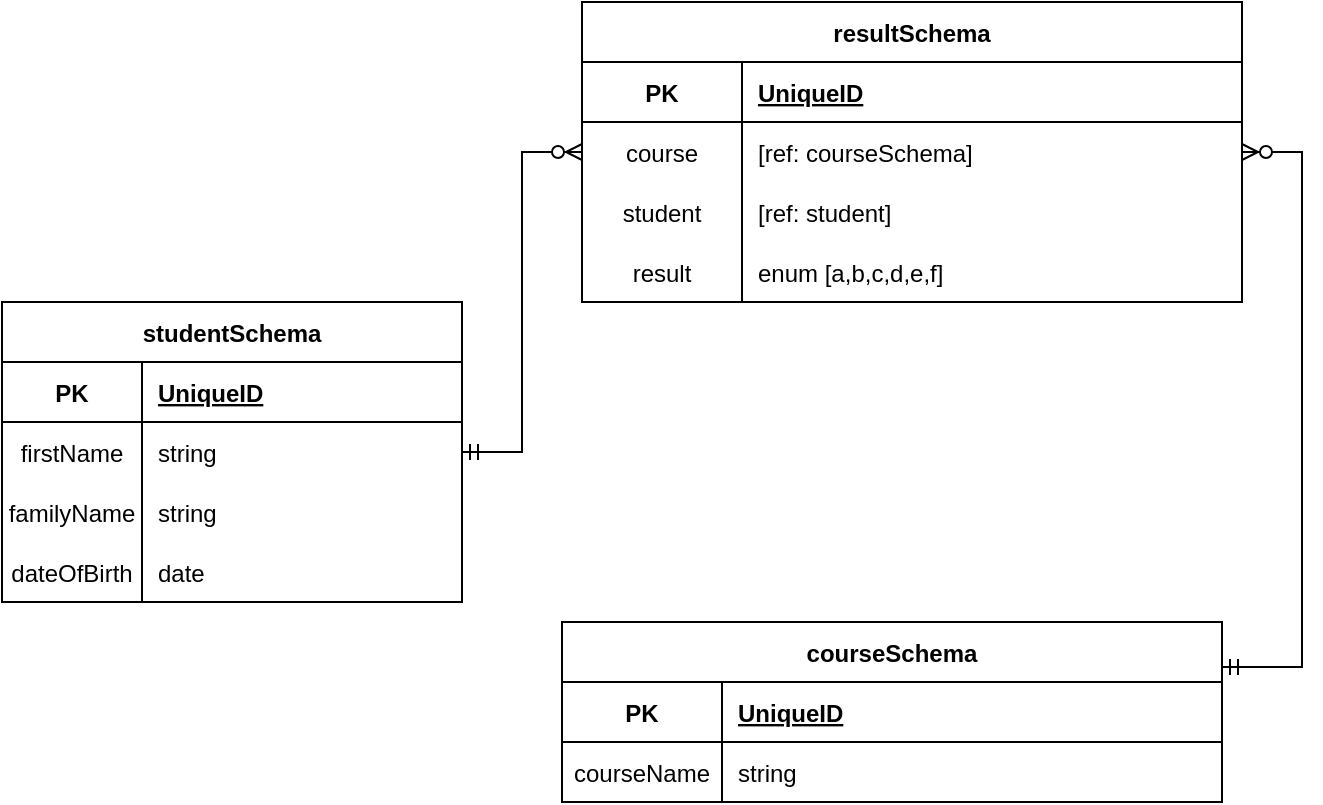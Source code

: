 <mxfile version="20.8.9" type="device"><diagram name="Page-1" id="ZFzCqZGwlXMln5vAA_3B"><mxGraphModel dx="1078" dy="1012" grid="1" gridSize="10" guides="1" tooltips="1" connect="1" arrows="1" fold="1" page="1" pageScale="1" pageWidth="1100" pageHeight="1700" math="0" shadow="0"><root><mxCell id="0"/><mxCell id="1" parent="0"/><mxCell id="2SwZX7ansutHNZ6aM04m-1" value="studentSchema" style="shape=table;startSize=30;container=1;collapsible=1;childLayout=tableLayout;fixedRows=1;rowLines=0;fontStyle=1;align=center;resizeLast=1;" vertex="1" parent="1"><mxGeometry x="210" y="240" width="230" height="150" as="geometry"/></mxCell><mxCell id="2SwZX7ansutHNZ6aM04m-2" value="" style="shape=tableRow;horizontal=0;startSize=0;swimlaneHead=0;swimlaneBody=0;fillColor=none;collapsible=0;dropTarget=0;points=[[0,0.5],[1,0.5]];portConstraint=eastwest;top=0;left=0;right=0;bottom=1;" vertex="1" parent="2SwZX7ansutHNZ6aM04m-1"><mxGeometry y="30" width="230" height="30" as="geometry"/></mxCell><mxCell id="2SwZX7ansutHNZ6aM04m-3" value="PK" style="shape=partialRectangle;connectable=0;fillColor=none;top=0;left=0;bottom=0;right=0;fontStyle=1;overflow=hidden;" vertex="1" parent="2SwZX7ansutHNZ6aM04m-2"><mxGeometry width="70" height="30" as="geometry"><mxRectangle width="70" height="30" as="alternateBounds"/></mxGeometry></mxCell><mxCell id="2SwZX7ansutHNZ6aM04m-4" value="UniqueID" style="shape=partialRectangle;connectable=0;fillColor=none;top=0;left=0;bottom=0;right=0;align=left;spacingLeft=6;fontStyle=5;overflow=hidden;" vertex="1" parent="2SwZX7ansutHNZ6aM04m-2"><mxGeometry x="70" width="160" height="30" as="geometry"><mxRectangle width="160" height="30" as="alternateBounds"/></mxGeometry></mxCell><mxCell id="2SwZX7ansutHNZ6aM04m-5" value="" style="shape=tableRow;horizontal=0;startSize=0;swimlaneHead=0;swimlaneBody=0;fillColor=none;collapsible=0;dropTarget=0;points=[[0,0.5],[1,0.5]];portConstraint=eastwest;top=0;left=0;right=0;bottom=0;" vertex="1" parent="2SwZX7ansutHNZ6aM04m-1"><mxGeometry y="60" width="230" height="30" as="geometry"/></mxCell><mxCell id="2SwZX7ansutHNZ6aM04m-6" value="firstName" style="shape=partialRectangle;connectable=0;fillColor=none;top=0;left=0;bottom=0;right=0;editable=1;overflow=hidden;" vertex="1" parent="2SwZX7ansutHNZ6aM04m-5"><mxGeometry width="70" height="30" as="geometry"><mxRectangle width="70" height="30" as="alternateBounds"/></mxGeometry></mxCell><mxCell id="2SwZX7ansutHNZ6aM04m-7" value="string" style="shape=partialRectangle;connectable=0;fillColor=none;top=0;left=0;bottom=0;right=0;align=left;spacingLeft=6;overflow=hidden;" vertex="1" parent="2SwZX7ansutHNZ6aM04m-5"><mxGeometry x="70" width="160" height="30" as="geometry"><mxRectangle width="160" height="30" as="alternateBounds"/></mxGeometry></mxCell><mxCell id="2SwZX7ansutHNZ6aM04m-8" value="" style="shape=tableRow;horizontal=0;startSize=0;swimlaneHead=0;swimlaneBody=0;fillColor=none;collapsible=0;dropTarget=0;points=[[0,0.5],[1,0.5]];portConstraint=eastwest;top=0;left=0;right=0;bottom=0;" vertex="1" parent="2SwZX7ansutHNZ6aM04m-1"><mxGeometry y="90" width="230" height="30" as="geometry"/></mxCell><mxCell id="2SwZX7ansutHNZ6aM04m-9" value="familyName" style="shape=partialRectangle;connectable=0;fillColor=none;top=0;left=0;bottom=0;right=0;editable=1;overflow=hidden;" vertex="1" parent="2SwZX7ansutHNZ6aM04m-8"><mxGeometry width="70" height="30" as="geometry"><mxRectangle width="70" height="30" as="alternateBounds"/></mxGeometry></mxCell><mxCell id="2SwZX7ansutHNZ6aM04m-10" value="string" style="shape=partialRectangle;connectable=0;fillColor=none;top=0;left=0;bottom=0;right=0;align=left;spacingLeft=6;overflow=hidden;" vertex="1" parent="2SwZX7ansutHNZ6aM04m-8"><mxGeometry x="70" width="160" height="30" as="geometry"><mxRectangle width="160" height="30" as="alternateBounds"/></mxGeometry></mxCell><mxCell id="2SwZX7ansutHNZ6aM04m-30" value="" style="shape=tableRow;horizontal=0;startSize=0;swimlaneHead=0;swimlaneBody=0;fillColor=none;collapsible=0;dropTarget=0;points=[[0,0.5],[1,0.5]];portConstraint=eastwest;top=0;left=0;right=0;bottom=0;" vertex="1" parent="2SwZX7ansutHNZ6aM04m-1"><mxGeometry y="120" width="230" height="30" as="geometry"/></mxCell><mxCell id="2SwZX7ansutHNZ6aM04m-31" value="dateOfBirth" style="shape=partialRectangle;connectable=0;fillColor=none;top=0;left=0;bottom=0;right=0;editable=1;overflow=hidden;" vertex="1" parent="2SwZX7ansutHNZ6aM04m-30"><mxGeometry width="70" height="30" as="geometry"><mxRectangle width="70" height="30" as="alternateBounds"/></mxGeometry></mxCell><mxCell id="2SwZX7ansutHNZ6aM04m-32" value="date" style="shape=partialRectangle;connectable=0;fillColor=none;top=0;left=0;bottom=0;right=0;align=left;spacingLeft=6;overflow=hidden;" vertex="1" parent="2SwZX7ansutHNZ6aM04m-30"><mxGeometry x="70" width="160" height="30" as="geometry"><mxRectangle width="160" height="30" as="alternateBounds"/></mxGeometry></mxCell><mxCell id="2SwZX7ansutHNZ6aM04m-17" value="courseSchema" style="shape=table;startSize=30;container=1;collapsible=1;childLayout=tableLayout;fixedRows=1;rowLines=0;fontStyle=1;align=center;resizeLast=1;" vertex="1" parent="1"><mxGeometry x="490" y="400" width="330" height="90" as="geometry"/></mxCell><mxCell id="2SwZX7ansutHNZ6aM04m-18" value="" style="shape=tableRow;horizontal=0;startSize=0;swimlaneHead=0;swimlaneBody=0;fillColor=none;collapsible=0;dropTarget=0;points=[[0,0.5],[1,0.5]];portConstraint=eastwest;top=0;left=0;right=0;bottom=1;" vertex="1" parent="2SwZX7ansutHNZ6aM04m-17"><mxGeometry y="30" width="330" height="30" as="geometry"/></mxCell><mxCell id="2SwZX7ansutHNZ6aM04m-19" value="PK" style="shape=partialRectangle;connectable=0;fillColor=none;top=0;left=0;bottom=0;right=0;fontStyle=1;overflow=hidden;" vertex="1" parent="2SwZX7ansutHNZ6aM04m-18"><mxGeometry width="80" height="30" as="geometry"><mxRectangle width="80" height="30" as="alternateBounds"/></mxGeometry></mxCell><mxCell id="2SwZX7ansutHNZ6aM04m-20" value="UniqueID" style="shape=partialRectangle;connectable=0;fillColor=none;top=0;left=0;bottom=0;right=0;align=left;spacingLeft=6;fontStyle=5;overflow=hidden;" vertex="1" parent="2SwZX7ansutHNZ6aM04m-18"><mxGeometry x="80" width="250" height="30" as="geometry"><mxRectangle width="250" height="30" as="alternateBounds"/></mxGeometry></mxCell><mxCell id="2SwZX7ansutHNZ6aM04m-21" value="" style="shape=tableRow;horizontal=0;startSize=0;swimlaneHead=0;swimlaneBody=0;fillColor=none;collapsible=0;dropTarget=0;points=[[0,0.5],[1,0.5]];portConstraint=eastwest;top=0;left=0;right=0;bottom=0;" vertex="1" parent="2SwZX7ansutHNZ6aM04m-17"><mxGeometry y="60" width="330" height="30" as="geometry"/></mxCell><mxCell id="2SwZX7ansutHNZ6aM04m-22" value="courseName" style="shape=partialRectangle;connectable=0;fillColor=none;top=0;left=0;bottom=0;right=0;editable=1;overflow=hidden;" vertex="1" parent="2SwZX7ansutHNZ6aM04m-21"><mxGeometry width="80" height="30" as="geometry"><mxRectangle width="80" height="30" as="alternateBounds"/></mxGeometry></mxCell><mxCell id="2SwZX7ansutHNZ6aM04m-23" value="string" style="shape=partialRectangle;connectable=0;fillColor=none;top=0;left=0;bottom=0;right=0;align=left;spacingLeft=6;overflow=hidden;" vertex="1" parent="2SwZX7ansutHNZ6aM04m-21"><mxGeometry x="80" width="250" height="30" as="geometry"><mxRectangle width="250" height="30" as="alternateBounds"/></mxGeometry></mxCell><mxCell id="2SwZX7ansutHNZ6aM04m-37" value="resultSchema" style="shape=table;startSize=30;container=1;collapsible=1;childLayout=tableLayout;fixedRows=1;rowLines=0;fontStyle=1;align=center;resizeLast=1;" vertex="1" parent="1"><mxGeometry x="500" y="90" width="330" height="150" as="geometry"/></mxCell><mxCell id="2SwZX7ansutHNZ6aM04m-38" value="" style="shape=tableRow;horizontal=0;startSize=0;swimlaneHead=0;swimlaneBody=0;fillColor=none;collapsible=0;dropTarget=0;points=[[0,0.5],[1,0.5]];portConstraint=eastwest;top=0;left=0;right=0;bottom=1;" vertex="1" parent="2SwZX7ansutHNZ6aM04m-37"><mxGeometry y="30" width="330" height="30" as="geometry"/></mxCell><mxCell id="2SwZX7ansutHNZ6aM04m-39" value="PK" style="shape=partialRectangle;connectable=0;fillColor=none;top=0;left=0;bottom=0;right=0;fontStyle=1;overflow=hidden;" vertex="1" parent="2SwZX7ansutHNZ6aM04m-38"><mxGeometry width="80" height="30" as="geometry"><mxRectangle width="80" height="30" as="alternateBounds"/></mxGeometry></mxCell><mxCell id="2SwZX7ansutHNZ6aM04m-40" value="UniqueID" style="shape=partialRectangle;connectable=0;fillColor=none;top=0;left=0;bottom=0;right=0;align=left;spacingLeft=6;fontStyle=5;overflow=hidden;" vertex="1" parent="2SwZX7ansutHNZ6aM04m-38"><mxGeometry x="80" width="250" height="30" as="geometry"><mxRectangle width="250" height="30" as="alternateBounds"/></mxGeometry></mxCell><mxCell id="2SwZX7ansutHNZ6aM04m-41" value="" style="shape=tableRow;horizontal=0;startSize=0;swimlaneHead=0;swimlaneBody=0;fillColor=none;collapsible=0;dropTarget=0;points=[[0,0.5],[1,0.5]];portConstraint=eastwest;top=0;left=0;right=0;bottom=0;" vertex="1" parent="2SwZX7ansutHNZ6aM04m-37"><mxGeometry y="60" width="330" height="30" as="geometry"/></mxCell><mxCell id="2SwZX7ansutHNZ6aM04m-42" value="course" style="shape=partialRectangle;connectable=0;fillColor=none;top=0;left=0;bottom=0;right=0;editable=1;overflow=hidden;" vertex="1" parent="2SwZX7ansutHNZ6aM04m-41"><mxGeometry width="80" height="30" as="geometry"><mxRectangle width="80" height="30" as="alternateBounds"/></mxGeometry></mxCell><mxCell id="2SwZX7ansutHNZ6aM04m-43" value="[ref: courseSchema]" style="shape=partialRectangle;connectable=0;fillColor=none;top=0;left=0;bottom=0;right=0;align=left;spacingLeft=6;overflow=hidden;" vertex="1" parent="2SwZX7ansutHNZ6aM04m-41"><mxGeometry x="80" width="250" height="30" as="geometry"><mxRectangle width="250" height="30" as="alternateBounds"/></mxGeometry></mxCell><mxCell id="2SwZX7ansutHNZ6aM04m-44" value="" style="shape=tableRow;horizontal=0;startSize=0;swimlaneHead=0;swimlaneBody=0;fillColor=none;collapsible=0;dropTarget=0;points=[[0,0.5],[1,0.5]];portConstraint=eastwest;top=0;left=0;right=0;bottom=0;" vertex="1" parent="2SwZX7ansutHNZ6aM04m-37"><mxGeometry y="90" width="330" height="30" as="geometry"/></mxCell><mxCell id="2SwZX7ansutHNZ6aM04m-45" value="student" style="shape=partialRectangle;connectable=0;fillColor=none;top=0;left=0;bottom=0;right=0;editable=1;overflow=hidden;" vertex="1" parent="2SwZX7ansutHNZ6aM04m-44"><mxGeometry width="80" height="30" as="geometry"><mxRectangle width="80" height="30" as="alternateBounds"/></mxGeometry></mxCell><mxCell id="2SwZX7ansutHNZ6aM04m-46" value="[ref: student]" style="shape=partialRectangle;connectable=0;fillColor=none;top=0;left=0;bottom=0;right=0;align=left;spacingLeft=6;overflow=hidden;" vertex="1" parent="2SwZX7ansutHNZ6aM04m-44"><mxGeometry x="80" width="250" height="30" as="geometry"><mxRectangle width="250" height="30" as="alternateBounds"/></mxGeometry></mxCell><mxCell id="2SwZX7ansutHNZ6aM04m-47" value="" style="shape=tableRow;horizontal=0;startSize=0;swimlaneHead=0;swimlaneBody=0;fillColor=none;collapsible=0;dropTarget=0;points=[[0,0.5],[1,0.5]];portConstraint=eastwest;top=0;left=0;right=0;bottom=0;" vertex="1" parent="2SwZX7ansutHNZ6aM04m-37"><mxGeometry y="120" width="330" height="30" as="geometry"/></mxCell><mxCell id="2SwZX7ansutHNZ6aM04m-48" value="result" style="shape=partialRectangle;connectable=0;fillColor=none;top=0;left=0;bottom=0;right=0;editable=1;overflow=hidden;" vertex="1" parent="2SwZX7ansutHNZ6aM04m-47"><mxGeometry width="80" height="30" as="geometry"><mxRectangle width="80" height="30" as="alternateBounds"/></mxGeometry></mxCell><mxCell id="2SwZX7ansutHNZ6aM04m-49" value="enum [a,b,c,d,e,f]" style="shape=partialRectangle;connectable=0;fillColor=none;top=0;left=0;bottom=0;right=0;align=left;spacingLeft=6;overflow=hidden;" vertex="1" parent="2SwZX7ansutHNZ6aM04m-47"><mxGeometry x="80" width="250" height="30" as="geometry"><mxRectangle width="250" height="30" as="alternateBounds"/></mxGeometry></mxCell><mxCell id="2SwZX7ansutHNZ6aM04m-52" value="" style="edgeStyle=entityRelationEdgeStyle;fontSize=12;html=1;endArrow=ERzeroToMany;startArrow=ERmandOne;rounded=0;" edge="1" parent="1" source="2SwZX7ansutHNZ6aM04m-1" target="2SwZX7ansutHNZ6aM04m-37"><mxGeometry width="100" height="100" relative="1" as="geometry"><mxPoint x="500" y="380" as="sourcePoint"/><mxPoint x="600" y="280" as="targetPoint"/></mxGeometry></mxCell><mxCell id="2SwZX7ansutHNZ6aM04m-53" value="" style="edgeStyle=entityRelationEdgeStyle;fontSize=12;html=1;endArrow=ERzeroToMany;startArrow=ERmandOne;rounded=0;exitX=1;exitY=0.25;exitDx=0;exitDy=0;" edge="1" parent="1" source="2SwZX7ansutHNZ6aM04m-17" target="2SwZX7ansutHNZ6aM04m-37"><mxGeometry width="100" height="100" relative="1" as="geometry"><mxPoint x="500" y="380" as="sourcePoint"/><mxPoint x="600" y="280" as="targetPoint"/></mxGeometry></mxCell></root></mxGraphModel></diagram></mxfile>